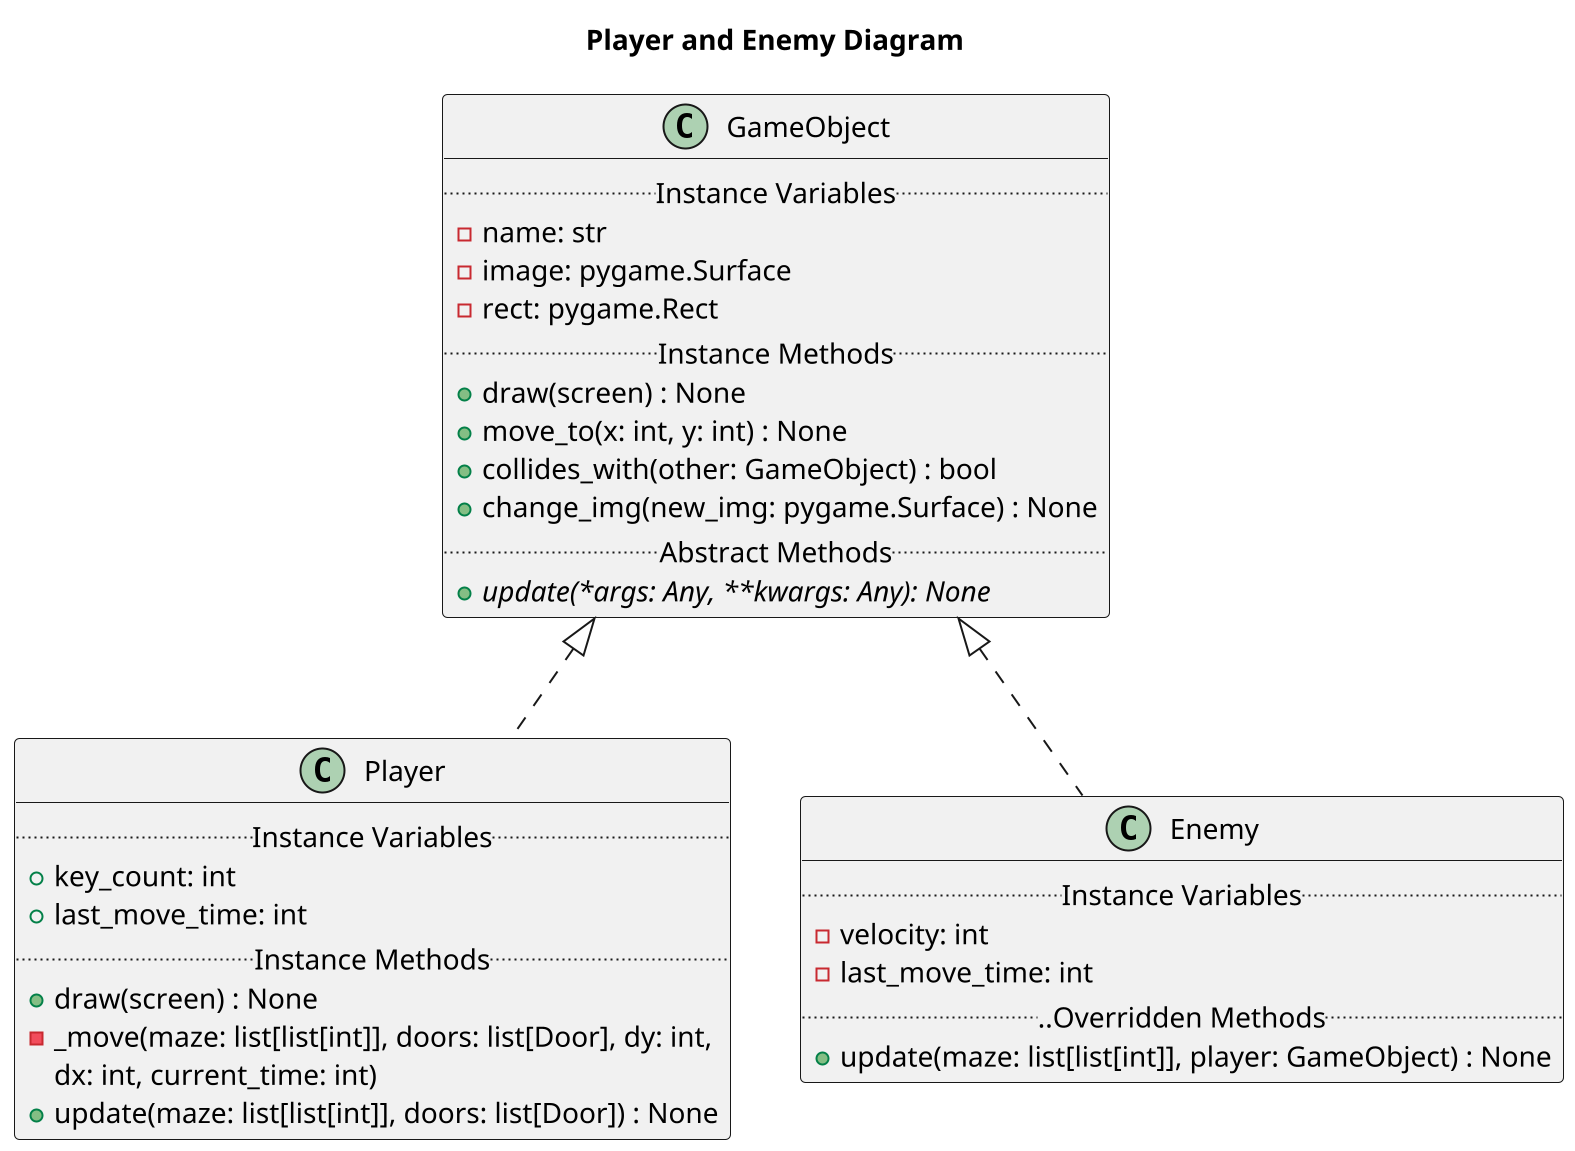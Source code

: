 @startuml
title "Player and Enemy Diagram"
scale 2
class GameObject {
    ..Instance Variables..
    - name: str
    - image: pygame.Surface
    - rect: pygame.Rect
    ..Instance Methods..
    + draw(screen) : None
    + move_to(x: int, y: int) : None
    + collides_with(other: GameObject) : bool
    + change_img(new_img: pygame.Surface) : None
    ..Abstract Methods..
    {abstract}+ update(*args: Any, **kwargs: Any): None
}

class Player implements GameObject{
    ..Instance Variables..
    + key_count: int
    + last_move_time: int
    ..Instance Methods..
    + draw(screen) : None
    - _move(maze: list[list[int]], doors: list[Door], dy: int,
              dx: int, current_time: int)
    + update(maze: list[list[int]], doors: list[Door]) : None
}

class Enemy implements GameObject{
    ..Instance Variables..
    - velocity: int
    - last_move_time: int
    ....Overridden Methods..
    + update(maze: list[list[int]], player: GameObject) : None
}
@enduml
